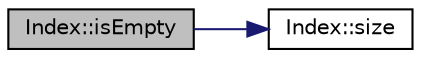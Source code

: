 digraph "Index::isEmpty"
{
 // LATEX_PDF_SIZE
  edge [fontname="Helvetica",fontsize="10",labelfontname="Helvetica",labelfontsize="10"];
  node [fontname="Helvetica",fontsize="10",shape=record];
  rankdir="LR";
  Node1 [label="Index::isEmpty",height=0.2,width=0.4,color="black", fillcolor="grey75", style="filled", fontcolor="black",tooltip="Detects whether an index is empty or not."];
  Node1 -> Node2 [color="midnightblue",fontsize="10",style="solid",fontname="Helvetica"];
  Node2 [label="Index::size",height=0.2,width=0.4,color="black", fillcolor="white", style="filled",URL="$classIndex.html#a1d7170f9bdadd16f8db0b0905fdc1323",tooltip="Gets the size of the index."];
}
